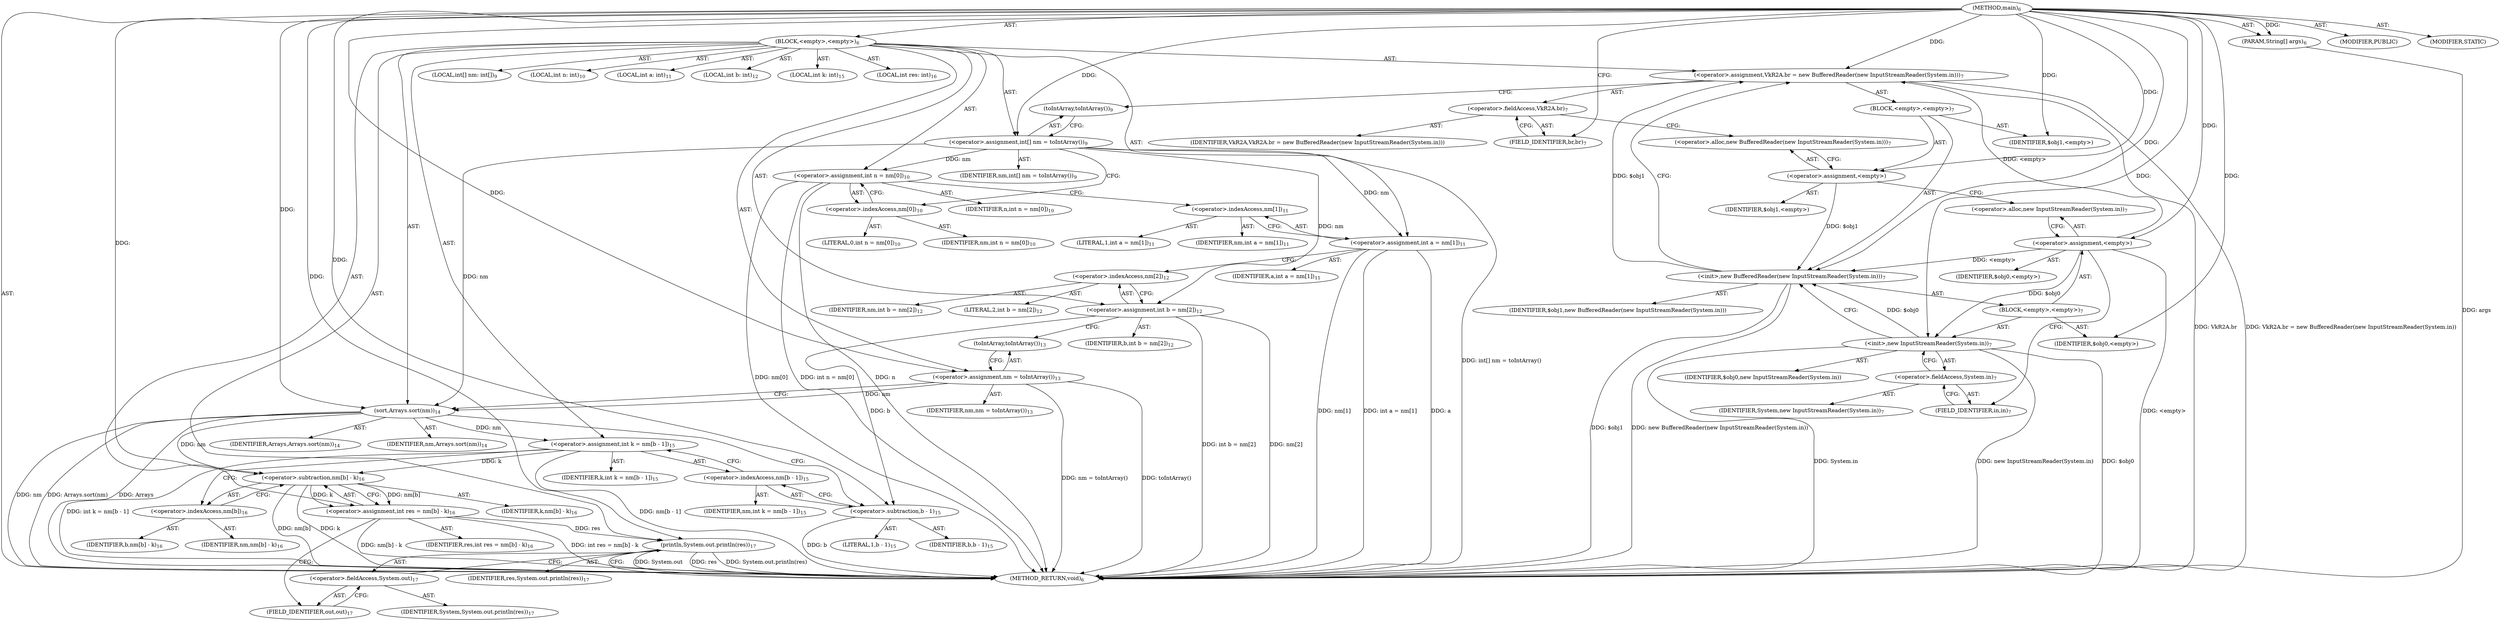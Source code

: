 digraph "main" {  
"19" [label = <(METHOD,main)<SUB>6</SUB>> ]
"20" [label = <(PARAM,String[] args)<SUB>6</SUB>> ]
"21" [label = <(BLOCK,&lt;empty&gt;,&lt;empty&gt;)<SUB>6</SUB>> ]
"22" [label = <(&lt;operator&gt;.assignment,VkR2A.br = new BufferedReader(new InputStreamReader(System.in)))<SUB>7</SUB>> ]
"23" [label = <(&lt;operator&gt;.fieldAccess,VkR2A.br)<SUB>7</SUB>> ]
"24" [label = <(IDENTIFIER,VkR2A,VkR2A.br = new BufferedReader(new InputStreamReader(System.in)))> ]
"25" [label = <(FIELD_IDENTIFIER,br,br)<SUB>7</SUB>> ]
"26" [label = <(BLOCK,&lt;empty&gt;,&lt;empty&gt;)<SUB>7</SUB>> ]
"27" [label = <(&lt;operator&gt;.assignment,&lt;empty&gt;)> ]
"28" [label = <(IDENTIFIER,$obj1,&lt;empty&gt;)> ]
"29" [label = <(&lt;operator&gt;.alloc,new BufferedReader(new InputStreamReader(System.in)))<SUB>7</SUB>> ]
"30" [label = <(&lt;init&gt;,new BufferedReader(new InputStreamReader(System.in)))<SUB>7</SUB>> ]
"31" [label = <(IDENTIFIER,$obj1,new BufferedReader(new InputStreamReader(System.in)))> ]
"32" [label = <(BLOCK,&lt;empty&gt;,&lt;empty&gt;)<SUB>7</SUB>> ]
"33" [label = <(&lt;operator&gt;.assignment,&lt;empty&gt;)> ]
"34" [label = <(IDENTIFIER,$obj0,&lt;empty&gt;)> ]
"35" [label = <(&lt;operator&gt;.alloc,new InputStreamReader(System.in))<SUB>7</SUB>> ]
"36" [label = <(&lt;init&gt;,new InputStreamReader(System.in))<SUB>7</SUB>> ]
"37" [label = <(IDENTIFIER,$obj0,new InputStreamReader(System.in))> ]
"38" [label = <(&lt;operator&gt;.fieldAccess,System.in)<SUB>7</SUB>> ]
"39" [label = <(IDENTIFIER,System,new InputStreamReader(System.in))<SUB>7</SUB>> ]
"40" [label = <(FIELD_IDENTIFIER,in,in)<SUB>7</SUB>> ]
"41" [label = <(IDENTIFIER,$obj0,&lt;empty&gt;)> ]
"42" [label = <(IDENTIFIER,$obj1,&lt;empty&gt;)> ]
"43" [label = <(LOCAL,int[] nm: int[])<SUB>9</SUB>> ]
"44" [label = <(&lt;operator&gt;.assignment,int[] nm = toIntArray())<SUB>9</SUB>> ]
"45" [label = <(IDENTIFIER,nm,int[] nm = toIntArray())<SUB>9</SUB>> ]
"46" [label = <(toIntArray,toIntArray())<SUB>9</SUB>> ]
"47" [label = <(LOCAL,int n: int)<SUB>10</SUB>> ]
"48" [label = <(&lt;operator&gt;.assignment,int n = nm[0])<SUB>10</SUB>> ]
"49" [label = <(IDENTIFIER,n,int n = nm[0])<SUB>10</SUB>> ]
"50" [label = <(&lt;operator&gt;.indexAccess,nm[0])<SUB>10</SUB>> ]
"51" [label = <(IDENTIFIER,nm,int n = nm[0])<SUB>10</SUB>> ]
"52" [label = <(LITERAL,0,int n = nm[0])<SUB>10</SUB>> ]
"53" [label = <(LOCAL,int a: int)<SUB>11</SUB>> ]
"54" [label = <(&lt;operator&gt;.assignment,int a = nm[1])<SUB>11</SUB>> ]
"55" [label = <(IDENTIFIER,a,int a = nm[1])<SUB>11</SUB>> ]
"56" [label = <(&lt;operator&gt;.indexAccess,nm[1])<SUB>11</SUB>> ]
"57" [label = <(IDENTIFIER,nm,int a = nm[1])<SUB>11</SUB>> ]
"58" [label = <(LITERAL,1,int a = nm[1])<SUB>11</SUB>> ]
"59" [label = <(LOCAL,int b: int)<SUB>12</SUB>> ]
"60" [label = <(&lt;operator&gt;.assignment,int b = nm[2])<SUB>12</SUB>> ]
"61" [label = <(IDENTIFIER,b,int b = nm[2])<SUB>12</SUB>> ]
"62" [label = <(&lt;operator&gt;.indexAccess,nm[2])<SUB>12</SUB>> ]
"63" [label = <(IDENTIFIER,nm,int b = nm[2])<SUB>12</SUB>> ]
"64" [label = <(LITERAL,2,int b = nm[2])<SUB>12</SUB>> ]
"65" [label = <(&lt;operator&gt;.assignment,nm = toIntArray())<SUB>13</SUB>> ]
"66" [label = <(IDENTIFIER,nm,nm = toIntArray())<SUB>13</SUB>> ]
"67" [label = <(toIntArray,toIntArray())<SUB>13</SUB>> ]
"68" [label = <(sort,Arrays.sort(nm))<SUB>14</SUB>> ]
"69" [label = <(IDENTIFIER,Arrays,Arrays.sort(nm))<SUB>14</SUB>> ]
"70" [label = <(IDENTIFIER,nm,Arrays.sort(nm))<SUB>14</SUB>> ]
"71" [label = <(LOCAL,int k: int)<SUB>15</SUB>> ]
"72" [label = <(&lt;operator&gt;.assignment,int k = nm[b - 1])<SUB>15</SUB>> ]
"73" [label = <(IDENTIFIER,k,int k = nm[b - 1])<SUB>15</SUB>> ]
"74" [label = <(&lt;operator&gt;.indexAccess,nm[b - 1])<SUB>15</SUB>> ]
"75" [label = <(IDENTIFIER,nm,int k = nm[b - 1])<SUB>15</SUB>> ]
"76" [label = <(&lt;operator&gt;.subtraction,b - 1)<SUB>15</SUB>> ]
"77" [label = <(IDENTIFIER,b,b - 1)<SUB>15</SUB>> ]
"78" [label = <(LITERAL,1,b - 1)<SUB>15</SUB>> ]
"79" [label = <(LOCAL,int res: int)<SUB>16</SUB>> ]
"80" [label = <(&lt;operator&gt;.assignment,int res = nm[b] - k)<SUB>16</SUB>> ]
"81" [label = <(IDENTIFIER,res,int res = nm[b] - k)<SUB>16</SUB>> ]
"82" [label = <(&lt;operator&gt;.subtraction,nm[b] - k)<SUB>16</SUB>> ]
"83" [label = <(&lt;operator&gt;.indexAccess,nm[b])<SUB>16</SUB>> ]
"84" [label = <(IDENTIFIER,nm,nm[b] - k)<SUB>16</SUB>> ]
"85" [label = <(IDENTIFIER,b,nm[b] - k)<SUB>16</SUB>> ]
"86" [label = <(IDENTIFIER,k,nm[b] - k)<SUB>16</SUB>> ]
"87" [label = <(println,System.out.println(res))<SUB>17</SUB>> ]
"88" [label = <(&lt;operator&gt;.fieldAccess,System.out)<SUB>17</SUB>> ]
"89" [label = <(IDENTIFIER,System,System.out.println(res))<SUB>17</SUB>> ]
"90" [label = <(FIELD_IDENTIFIER,out,out)<SUB>17</SUB>> ]
"91" [label = <(IDENTIFIER,res,System.out.println(res))<SUB>17</SUB>> ]
"92" [label = <(MODIFIER,PUBLIC)> ]
"93" [label = <(MODIFIER,STATIC)> ]
"94" [label = <(METHOD_RETURN,void)<SUB>6</SUB>> ]
  "19" -> "20"  [ label = "AST: "] 
  "19" -> "21"  [ label = "AST: "] 
  "19" -> "92"  [ label = "AST: "] 
  "19" -> "93"  [ label = "AST: "] 
  "19" -> "94"  [ label = "AST: "] 
  "21" -> "22"  [ label = "AST: "] 
  "21" -> "43"  [ label = "AST: "] 
  "21" -> "44"  [ label = "AST: "] 
  "21" -> "47"  [ label = "AST: "] 
  "21" -> "48"  [ label = "AST: "] 
  "21" -> "53"  [ label = "AST: "] 
  "21" -> "54"  [ label = "AST: "] 
  "21" -> "59"  [ label = "AST: "] 
  "21" -> "60"  [ label = "AST: "] 
  "21" -> "65"  [ label = "AST: "] 
  "21" -> "68"  [ label = "AST: "] 
  "21" -> "71"  [ label = "AST: "] 
  "21" -> "72"  [ label = "AST: "] 
  "21" -> "79"  [ label = "AST: "] 
  "21" -> "80"  [ label = "AST: "] 
  "21" -> "87"  [ label = "AST: "] 
  "22" -> "23"  [ label = "AST: "] 
  "22" -> "26"  [ label = "AST: "] 
  "23" -> "24"  [ label = "AST: "] 
  "23" -> "25"  [ label = "AST: "] 
  "26" -> "27"  [ label = "AST: "] 
  "26" -> "30"  [ label = "AST: "] 
  "26" -> "42"  [ label = "AST: "] 
  "27" -> "28"  [ label = "AST: "] 
  "27" -> "29"  [ label = "AST: "] 
  "30" -> "31"  [ label = "AST: "] 
  "30" -> "32"  [ label = "AST: "] 
  "32" -> "33"  [ label = "AST: "] 
  "32" -> "36"  [ label = "AST: "] 
  "32" -> "41"  [ label = "AST: "] 
  "33" -> "34"  [ label = "AST: "] 
  "33" -> "35"  [ label = "AST: "] 
  "36" -> "37"  [ label = "AST: "] 
  "36" -> "38"  [ label = "AST: "] 
  "38" -> "39"  [ label = "AST: "] 
  "38" -> "40"  [ label = "AST: "] 
  "44" -> "45"  [ label = "AST: "] 
  "44" -> "46"  [ label = "AST: "] 
  "48" -> "49"  [ label = "AST: "] 
  "48" -> "50"  [ label = "AST: "] 
  "50" -> "51"  [ label = "AST: "] 
  "50" -> "52"  [ label = "AST: "] 
  "54" -> "55"  [ label = "AST: "] 
  "54" -> "56"  [ label = "AST: "] 
  "56" -> "57"  [ label = "AST: "] 
  "56" -> "58"  [ label = "AST: "] 
  "60" -> "61"  [ label = "AST: "] 
  "60" -> "62"  [ label = "AST: "] 
  "62" -> "63"  [ label = "AST: "] 
  "62" -> "64"  [ label = "AST: "] 
  "65" -> "66"  [ label = "AST: "] 
  "65" -> "67"  [ label = "AST: "] 
  "68" -> "69"  [ label = "AST: "] 
  "68" -> "70"  [ label = "AST: "] 
  "72" -> "73"  [ label = "AST: "] 
  "72" -> "74"  [ label = "AST: "] 
  "74" -> "75"  [ label = "AST: "] 
  "74" -> "76"  [ label = "AST: "] 
  "76" -> "77"  [ label = "AST: "] 
  "76" -> "78"  [ label = "AST: "] 
  "80" -> "81"  [ label = "AST: "] 
  "80" -> "82"  [ label = "AST: "] 
  "82" -> "83"  [ label = "AST: "] 
  "82" -> "86"  [ label = "AST: "] 
  "83" -> "84"  [ label = "AST: "] 
  "83" -> "85"  [ label = "AST: "] 
  "87" -> "88"  [ label = "AST: "] 
  "87" -> "91"  [ label = "AST: "] 
  "88" -> "89"  [ label = "AST: "] 
  "88" -> "90"  [ label = "AST: "] 
  "22" -> "46"  [ label = "CFG: "] 
  "44" -> "50"  [ label = "CFG: "] 
  "48" -> "56"  [ label = "CFG: "] 
  "54" -> "62"  [ label = "CFG: "] 
  "60" -> "67"  [ label = "CFG: "] 
  "65" -> "68"  [ label = "CFG: "] 
  "68" -> "76"  [ label = "CFG: "] 
  "72" -> "83"  [ label = "CFG: "] 
  "80" -> "90"  [ label = "CFG: "] 
  "87" -> "94"  [ label = "CFG: "] 
  "23" -> "29"  [ label = "CFG: "] 
  "46" -> "44"  [ label = "CFG: "] 
  "50" -> "48"  [ label = "CFG: "] 
  "56" -> "54"  [ label = "CFG: "] 
  "62" -> "60"  [ label = "CFG: "] 
  "67" -> "65"  [ label = "CFG: "] 
  "74" -> "72"  [ label = "CFG: "] 
  "82" -> "80"  [ label = "CFG: "] 
  "88" -> "87"  [ label = "CFG: "] 
  "25" -> "23"  [ label = "CFG: "] 
  "27" -> "35"  [ label = "CFG: "] 
  "30" -> "22"  [ label = "CFG: "] 
  "76" -> "74"  [ label = "CFG: "] 
  "83" -> "82"  [ label = "CFG: "] 
  "90" -> "88"  [ label = "CFG: "] 
  "29" -> "27"  [ label = "CFG: "] 
  "33" -> "40"  [ label = "CFG: "] 
  "36" -> "30"  [ label = "CFG: "] 
  "35" -> "33"  [ label = "CFG: "] 
  "38" -> "36"  [ label = "CFG: "] 
  "40" -> "38"  [ label = "CFG: "] 
  "19" -> "25"  [ label = "CFG: "] 
  "20" -> "94"  [ label = "DDG: args"] 
  "22" -> "94"  [ label = "DDG: VkR2A.br"] 
  "30" -> "94"  [ label = "DDG: $obj1"] 
  "33" -> "94"  [ label = "DDG: &lt;empty&gt;"] 
  "36" -> "94"  [ label = "DDG: $obj0"] 
  "36" -> "94"  [ label = "DDG: System.in"] 
  "36" -> "94"  [ label = "DDG: new InputStreamReader(System.in)"] 
  "30" -> "94"  [ label = "DDG: new BufferedReader(new InputStreamReader(System.in))"] 
  "22" -> "94"  [ label = "DDG: VkR2A.br = new BufferedReader(new InputStreamReader(System.in))"] 
  "44" -> "94"  [ label = "DDG: int[] nm = toIntArray()"] 
  "48" -> "94"  [ label = "DDG: n"] 
  "48" -> "94"  [ label = "DDG: nm[0]"] 
  "48" -> "94"  [ label = "DDG: int n = nm[0]"] 
  "54" -> "94"  [ label = "DDG: a"] 
  "54" -> "94"  [ label = "DDG: nm[1]"] 
  "54" -> "94"  [ label = "DDG: int a = nm[1]"] 
  "60" -> "94"  [ label = "DDG: nm[2]"] 
  "60" -> "94"  [ label = "DDG: int b = nm[2]"] 
  "65" -> "94"  [ label = "DDG: toIntArray()"] 
  "65" -> "94"  [ label = "DDG: nm = toIntArray()"] 
  "68" -> "94"  [ label = "DDG: nm"] 
  "68" -> "94"  [ label = "DDG: Arrays.sort(nm)"] 
  "76" -> "94"  [ label = "DDG: b"] 
  "72" -> "94"  [ label = "DDG: nm[b - 1]"] 
  "72" -> "94"  [ label = "DDG: int k = nm[b - 1]"] 
  "82" -> "94"  [ label = "DDG: nm[b]"] 
  "82" -> "94"  [ label = "DDG: k"] 
  "80" -> "94"  [ label = "DDG: nm[b] - k"] 
  "80" -> "94"  [ label = "DDG: int res = nm[b] - k"] 
  "87" -> "94"  [ label = "DDG: System.out"] 
  "87" -> "94"  [ label = "DDG: res"] 
  "87" -> "94"  [ label = "DDG: System.out.println(res)"] 
  "68" -> "94"  [ label = "DDG: Arrays"] 
  "19" -> "20"  [ label = "DDG: "] 
  "33" -> "22"  [ label = "DDG: &lt;empty&gt;"] 
  "30" -> "22"  [ label = "DDG: $obj1"] 
  "19" -> "22"  [ label = "DDG: "] 
  "19" -> "44"  [ label = "DDG: "] 
  "44" -> "48"  [ label = "DDG: nm"] 
  "44" -> "54"  [ label = "DDG: nm"] 
  "44" -> "60"  [ label = "DDG: nm"] 
  "19" -> "65"  [ label = "DDG: "] 
  "68" -> "72"  [ label = "DDG: nm"] 
  "82" -> "80"  [ label = "DDG: nm[b]"] 
  "82" -> "80"  [ label = "DDG: k"] 
  "19" -> "68"  [ label = "DDG: "] 
  "65" -> "68"  [ label = "DDG: nm"] 
  "44" -> "68"  [ label = "DDG: nm"] 
  "80" -> "87"  [ label = "DDG: res"] 
  "19" -> "87"  [ label = "DDG: "] 
  "19" -> "27"  [ label = "DDG: "] 
  "19" -> "42"  [ label = "DDG: "] 
  "68" -> "82"  [ label = "DDG: nm"] 
  "72" -> "82"  [ label = "DDG: k"] 
  "19" -> "82"  [ label = "DDG: "] 
  "27" -> "30"  [ label = "DDG: $obj1"] 
  "19" -> "30"  [ label = "DDG: "] 
  "33" -> "30"  [ label = "DDG: &lt;empty&gt;"] 
  "36" -> "30"  [ label = "DDG: $obj0"] 
  "60" -> "76"  [ label = "DDG: b"] 
  "19" -> "76"  [ label = "DDG: "] 
  "19" -> "33"  [ label = "DDG: "] 
  "19" -> "41"  [ label = "DDG: "] 
  "33" -> "36"  [ label = "DDG: $obj0"] 
  "19" -> "36"  [ label = "DDG: "] 
}
